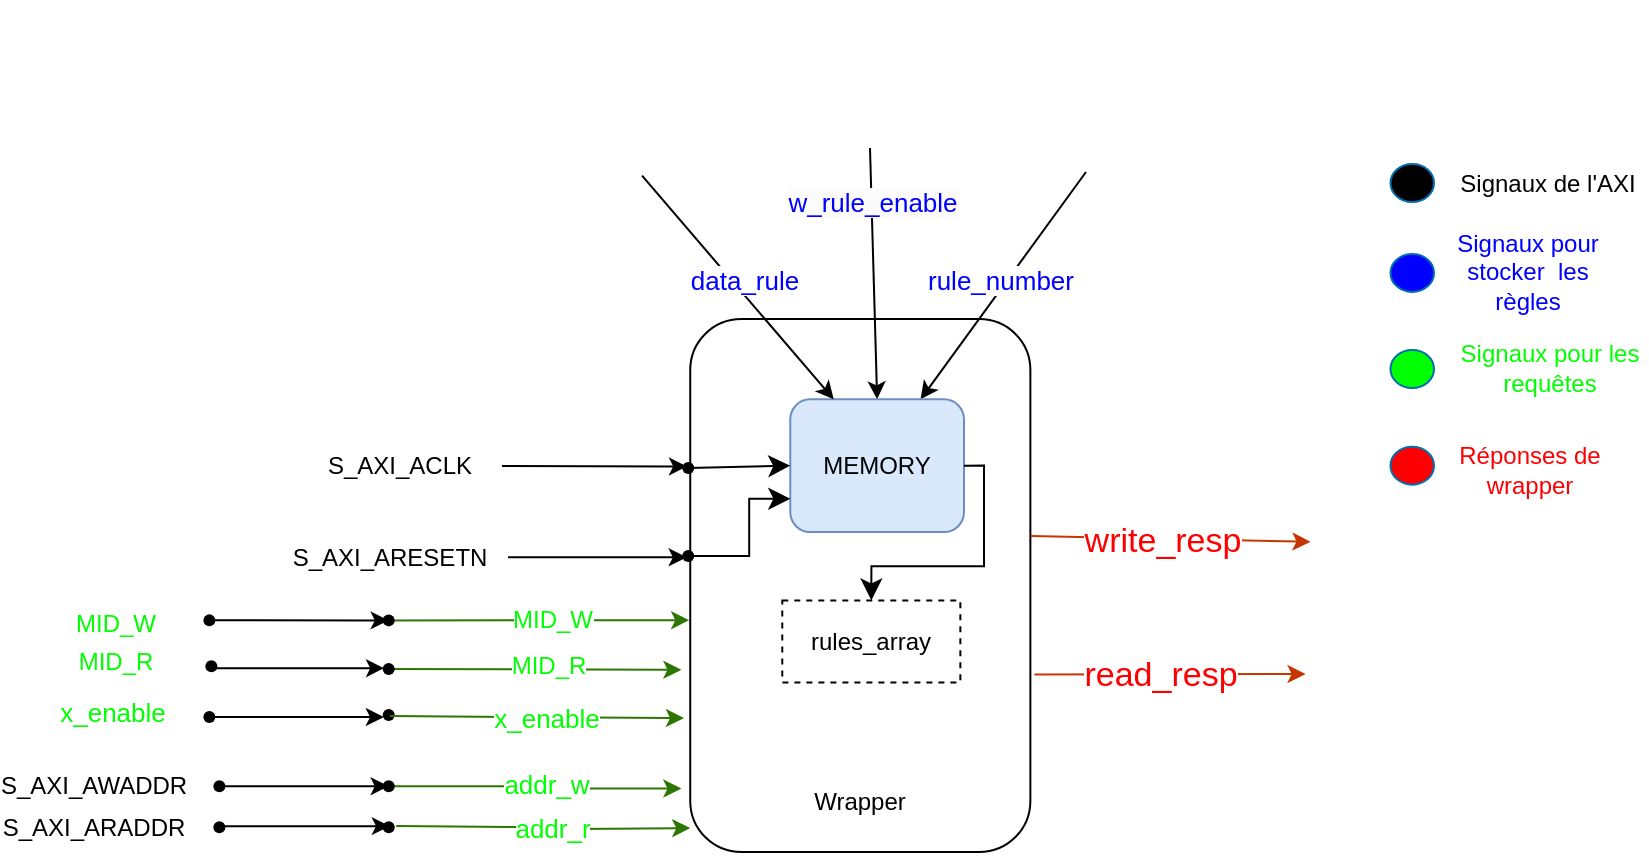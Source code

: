 <mxfile version="24.7.8">
  <diagram name="Page-1" id="2Pi1x47ixHZZRgRrMJnK">
    <mxGraphModel dx="1050" dy="569" grid="1" gridSize="3" guides="1" tooltips="1" connect="1" arrows="1" fold="1" page="1" pageScale="1" pageWidth="1169" pageHeight="827" math="0" shadow="0">
      <root>
        <mxCell id="0" />
        <mxCell id="1" parent="0" />
        <mxCell id="4icqVZU4OuM1tH6_TToa-3" value="&lt;font style=&quot;&quot; color=&quot;#0000ff&quot;&gt;Signaux pour stocker&amp;nbsp; les règles&lt;/font&gt;" style="text;html=1;align=center;verticalAlign=middle;whiteSpace=wrap;rounded=0;container=0;" parent="1" vertex="1">
          <mxGeometry x="947" y="152.44" width="95.81" height="30" as="geometry" />
        </mxCell>
        <mxCell id="4icqVZU4OuM1tH6_TToa-125" value="&lt;font style=&quot;&quot; color=&quot;#00ff00&quot;&gt;Signaux pour les requêtes&lt;/font&gt;" style="text;html=1;align=center;verticalAlign=middle;whiteSpace=wrap;rounded=0;container=0;" parent="1" vertex="1">
          <mxGeometry x="958" y="200.48" width="95.81" height="30" as="geometry" />
        </mxCell>
        <mxCell id="5UKPK0Xkv0rL48564Avm-79" value="&lt;div&gt;&lt;br&gt;&lt;/div&gt;&lt;div&gt;&lt;br&gt;&lt;/div&gt;&lt;div&gt;&lt;br&gt;&lt;/div&gt;&lt;div&gt;&lt;br&gt;&lt;/div&gt;&lt;div&gt;&lt;br&gt;&lt;/div&gt;&lt;div&gt;&lt;br&gt;&lt;/div&gt;&lt;div&gt;&lt;br&gt;&lt;/div&gt;&lt;div&gt;&lt;br&gt;&lt;/div&gt;&lt;div&gt;&lt;br&gt;&lt;/div&gt;&lt;div&gt;&lt;br&gt;&lt;/div&gt;&lt;div&gt;&lt;br&gt;&lt;/div&gt;&lt;div&gt;&lt;br&gt;&lt;/div&gt;&lt;div&gt;&lt;br&gt;&lt;/div&gt;&lt;div&gt;&lt;br&gt;&lt;/div&gt;&lt;div&gt;&lt;br&gt;&lt;/div&gt;Wrapper" style="rounded=1;whiteSpace=wrap;html=1;container=0;" parent="1" vertex="1">
          <mxGeometry x="576.122" y="190.55" width="170.063" height="266.45" as="geometry" />
        </mxCell>
        <mxCell id="5UKPK0Xkv0rL48564Avm-90" value="" style="endArrow=classic;html=1;rounded=0;entryX=-0.003;entryY=0.565;entryDx=0;entryDy=0;fillColor=#60a917;strokeColor=#2D7600;entryPerimeter=0;" parent="1" source="4icqVZU4OuM1tH6_TToa-110" target="5UKPK0Xkv0rL48564Avm-79" edge="1">
          <mxGeometry width="50" height="50" relative="1" as="geometry">
            <mxPoint x="669.39" y="424.595" as="sourcePoint" />
            <mxPoint x="722.314" y="370.165" as="targetPoint" />
          </mxGeometry>
        </mxCell>
        <mxCell id="5UKPK0Xkv0rL48564Avm-97" value="&lt;font style=&quot;font-size: 12px; font-weight: normal;&quot;&gt;MID_W&lt;/font&gt;" style="edgeLabel;html=1;align=center;verticalAlign=middle;resizable=0;points=[];fontStyle=1;fontColor=#00FF00;fontSize=12;container=0;" parent="5UKPK0Xkv0rL48564Avm-90" vertex="1" connectable="0">
          <mxGeometry x="0.543" y="2" relative="1" as="geometry">
            <mxPoint x="-35" y="2" as="offset" />
          </mxGeometry>
        </mxCell>
        <mxCell id="5UKPK0Xkv0rL48564Avm-94" value="" style="endArrow=classic;html=1;rounded=0;entryX=-0.026;entryY=0.881;entryDx=0;entryDy=0;edgeStyle=orthogonalEdgeStyle;fillColor=#60a917;strokeColor=#2D7600;entryPerimeter=0;" parent="1" source="5UKPK0Xkv0rL48564Avm-25" target="5UKPK0Xkv0rL48564Avm-79" edge="1">
          <mxGeometry width="50" height="50" relative="1" as="geometry">
            <mxPoint x="446.529" y="441.937" as="sourcePoint" />
            <mxPoint x="722.314" y="370.165" as="targetPoint" />
          </mxGeometry>
        </mxCell>
        <mxCell id="5UKPK0Xkv0rL48564Avm-95" value="&lt;span style=&quot;font-weight: normal;&quot;&gt;addr_w&lt;/span&gt;" style="edgeLabel;html=1;align=center;verticalAlign=middle;resizable=0;points=[];fontStyle=1;fontColor=#00FF00;fontSize=13;container=0;" parent="5UKPK0Xkv0rL48564Avm-94" vertex="1" connectable="0">
          <mxGeometry x="0.06" y="1" relative="1" as="geometry">
            <mxPoint as="offset" />
          </mxGeometry>
        </mxCell>
        <mxCell id="5UKPK0Xkv0rL48564Avm-102" value="" style="endArrow=classic;html=1;rounded=0;exitX=1;exitY=0.5;exitDx=0;exitDy=0;fillColor=#fa6800;strokeColor=#C73500;entryX=0.993;entryY=0.467;entryDx=0;entryDy=0;entryPerimeter=0;" parent="1" edge="1">
          <mxGeometry width="50" height="50" relative="1" as="geometry">
            <mxPoint x="746.405" y="299.005" as="sourcePoint" />
            <mxPoint x="886.236" y="301.92" as="targetPoint" />
          </mxGeometry>
        </mxCell>
        <mxCell id="5UKPK0Xkv0rL48564Avm-103" value="&lt;span style=&quot;font-weight: normal;&quot;&gt;write_resp&lt;/span&gt;" style="edgeLabel;html=1;align=center;verticalAlign=middle;resizable=0;points=[];fontStyle=1;fontColor=#FF0000;fontSize=17;container=0;" parent="5UKPK0Xkv0rL48564Avm-102" vertex="1" connectable="0">
          <mxGeometry x="-0.074" y="-1" relative="1" as="geometry">
            <mxPoint as="offset" />
          </mxGeometry>
        </mxCell>
        <mxCell id="5UKPK0Xkv0rL48564Avm-63" value="" style="endArrow=classic;html=1;rounded=0;" parent="1" edge="1">
          <mxGeometry width="50" height="50" relative="1" as="geometry">
            <mxPoint x="482" y="264" as="sourcePoint" />
            <mxPoint x="574.524" y="264.223" as="targetPoint" />
          </mxGeometry>
        </mxCell>
        <mxCell id="4icqVZU4OuM1tH6_TToa-2" value="" style="ellipse;whiteSpace=wrap;html=1;fillColor=#0000FF;fontColor=#ffffff;strokeColor=#006EAF;container=0;gradientColor=none;" parent="1" vertex="1">
          <mxGeometry x="926.252" y="157.95" width="21.748" height="18.99" as="geometry" />
        </mxCell>
        <mxCell id="4icqVZU4OuM1tH6_TToa-82" value="&lt;span style=&quot;font-weight: normal;&quot;&gt;MID_R&lt;/span&gt;" style="text;html=1;align=center;verticalAlign=middle;whiteSpace=wrap;rounded=0;fontStyle=1;fontColor=#00FF00;container=0;" parent="1" vertex="1">
          <mxGeometry x="256.586" y="346.084" width="63.509" height="32.658" as="geometry" />
        </mxCell>
        <mxCell id="4icqVZU4OuM1tH6_TToa-83" value="" style="endArrow=classic;html=1;rounded=0;exitDx=0;exitDy=0;exitPerimeter=0;" parent="1" source="4icqVZU4OuM1tH6_TToa-110" edge="1">
          <mxGeometry width="50" height="50" relative="1" as="geometry">
            <mxPoint x="341.906" y="340.68" as="sourcePoint" />
            <mxPoint x="425.937" y="340.68" as="targetPoint" />
          </mxGeometry>
        </mxCell>
        <mxCell id="4icqVZU4OuM1tH6_TToa-84" value="" style="shape=waypoint;sketch=0;fillStyle=solid;size=6;pointerEvents=1;points=[];fillColor=none;resizable=0;rotatable=0;perimeter=centerPerimeter;snapToPoint=1;container=0;" parent="1" vertex="1">
          <mxGeometry x="325.676" y="331.187" width="20" height="20" as="geometry" />
        </mxCell>
        <mxCell id="4icqVZU4OuM1tH6_TToa-86" value="" style="endArrow=classic;html=1;rounded=0;fillColor=#60a917;strokeColor=#2D7600;entryX=-0.026;entryY=0.658;entryDx=0;entryDy=0;entryPerimeter=0;" parent="1" source="4icqVZU4OuM1tH6_TToa-109" target="5UKPK0Xkv0rL48564Avm-79" edge="1">
          <mxGeometry width="50" height="50" relative="1" as="geometry">
            <mxPoint x="425.937" y="544.05" as="sourcePoint" />
            <mxPoint x="696.167" y="381" as="targetPoint" />
          </mxGeometry>
        </mxCell>
        <mxCell id="4icqVZU4OuM1tH6_TToa-87" value="&lt;span style=&quot;font-weight: normal;&quot;&gt;MID_R&lt;/span&gt;" style="edgeLabel;html=1;align=center;verticalAlign=middle;resizable=0;points=[];fontStyle=1;fontColor=#00FF00;fontSize=12;container=0;" parent="4icqVZU4OuM1tH6_TToa-86" vertex="1" connectable="0">
          <mxGeometry x="0.543" y="2" relative="1" as="geometry">
            <mxPoint x="-34" as="offset" />
          </mxGeometry>
        </mxCell>
        <mxCell id="5UKPK0Xkv0rL48564Avm-67" value="&lt;span style=&quot;font-weight: normal;&quot;&gt;S_AXI_ACLK&lt;/span&gt;" style="text;html=1;align=center;verticalAlign=middle;whiteSpace=wrap;rounded=0;fontStyle=1;container=0;" parent="1" vertex="1">
          <mxGeometry x="399.005" y="247.51" width="63.509" height="32.658" as="geometry" />
        </mxCell>
        <mxCell id="5UKPK0Xkv0rL48564Avm-68" value="&lt;span style=&quot;font-weight: normal;&quot;&gt;S_AXI_ARESETN&lt;/span&gt;" style="text;html=1;align=center;verticalAlign=middle;whiteSpace=wrap;rounded=0;fontStyle=1;container=0;" parent="1" vertex="1">
          <mxGeometry x="393.6" y="294.004" width="63.509" height="32.658" as="geometry" />
        </mxCell>
        <mxCell id="5UKPK0Xkv0rL48564Avm-71" value="&lt;span style=&quot;font-weight: normal;&quot;&gt;S_AXI_AWADDR&lt;/span&gt;" style="text;html=1;align=center;verticalAlign=middle;whiteSpace=wrap;rounded=0;fontStyle=1;container=0;fontColor=#000000;" parent="1" vertex="1">
          <mxGeometry x="246" y="407.759" width="63.509" height="32.658" as="geometry" />
        </mxCell>
        <mxCell id="5UKPK0Xkv0rL48564Avm-77" value="&lt;span style=&quot;font-weight: normal;&quot;&gt;MID_W&lt;/span&gt;" style="text;html=1;align=center;verticalAlign=middle;whiteSpace=wrap;rounded=0;fontStyle=1;fontColor=#00FF00;container=0;" parent="1" vertex="1">
          <mxGeometry x="256.584" y="317" width="63.514" height="52" as="geometry" />
        </mxCell>
        <mxCell id="5UKPK0Xkv0rL48564Avm-20" value="" style="shape=waypoint;sketch=0;fillStyle=solid;size=6;pointerEvents=1;points=[];fillColor=none;resizable=0;rotatable=0;perimeter=centerPerimeter;snapToPoint=1;container=0;" parent="1" vertex="1">
          <mxGeometry x="415.356" y="378.546" width="20" height="20" as="geometry" />
        </mxCell>
        <mxCell id="5UKPK0Xkv0rL48564Avm-23" value="" style="endArrow=classic;html=1;rounded=0;" parent="1" edge="1">
          <mxGeometry width="50" height="50" relative="1" as="geometry">
            <mxPoint x="338.261" y="389.546" as="sourcePoint" />
            <mxPoint x="422.939" y="389.546" as="targetPoint" />
          </mxGeometry>
        </mxCell>
        <mxCell id="5UKPK0Xkv0rL48564Avm-22" value="" style="shape=waypoint;sketch=0;fillStyle=solid;size=6;pointerEvents=1;points=[];fillColor=none;resizable=0;rotatable=0;perimeter=centerPerimeter;snapToPoint=1;container=0;" parent="1" vertex="1">
          <mxGeometry x="325.676" y="379.546" width="20" height="20" as="geometry" />
        </mxCell>
        <mxCell id="5UKPK0Xkv0rL48564Avm-25" value="" style="shape=waypoint;sketch=0;fillStyle=solid;size=6;pointerEvents=1;points=[];fillColor=none;resizable=0;rotatable=0;perimeter=centerPerimeter;snapToPoint=1;container=0;" parent="1" vertex="1">
          <mxGeometry x="415.356" y="414.09" width="20" height="20" as="geometry" />
        </mxCell>
        <mxCell id="5UKPK0Xkv0rL48564Avm-28" value="" style="endArrow=classic;html=1;rounded=0;" parent="1" source="5UKPK0Xkv0rL48564Avm-27" target="5UKPK0Xkv0rL48564Avm-25" edge="1">
          <mxGeometry width="50" height="50" relative="1" as="geometry">
            <mxPoint x="722.314" y="599.154" as="sourcePoint" />
            <mxPoint x="383.602" y="424.976" as="targetPoint" />
          </mxGeometry>
        </mxCell>
        <mxCell id="5UKPK0Xkv0rL48564Avm-27" value="" style="shape=waypoint;sketch=0;fillStyle=solid;size=6;pointerEvents=1;points=[];fillColor=none;resizable=0;rotatable=0;perimeter=centerPerimeter;snapToPoint=1;container=0;" parent="1" vertex="1">
          <mxGeometry x="330.678" y="414.09" width="20" height="20" as="geometry" />
        </mxCell>
        <mxCell id="5UKPK0Xkv0rL48564Avm-30" value="" style="shape=waypoint;sketch=0;fillStyle=solid;size=6;pointerEvents=1;points=[];fillColor=none;resizable=0;rotatable=0;perimeter=centerPerimeter;snapToPoint=1;container=0;" parent="1" vertex="1">
          <mxGeometry x="415.356" y="434.635" width="20" height="20" as="geometry" />
        </mxCell>
        <mxCell id="5UKPK0Xkv0rL48564Avm-33" value="" style="endArrow=classic;html=1;rounded=0;" parent="1" edge="1">
          <mxGeometry width="50" height="50" relative="1" as="geometry">
            <mxPoint x="341.262" y="444.065" as="sourcePoint" />
            <mxPoint x="425.94" y="444.065" as="targetPoint" />
          </mxGeometry>
        </mxCell>
        <mxCell id="5UKPK0Xkv0rL48564Avm-32" value="" style="shape=waypoint;sketch=0;fillStyle=solid;size=6;pointerEvents=1;points=[];fillColor=none;resizable=0;rotatable=0;perimeter=centerPerimeter;snapToPoint=1;container=0;" parent="1" vertex="1">
          <mxGeometry x="330.678" y="434.635" width="20" height="20" as="geometry" />
        </mxCell>
        <mxCell id="5UKPK0Xkv0rL48564Avm-43" value="" style="endArrow=classic;html=1;rounded=0;entryX=0.5;entryY=0;entryDx=0;entryDy=0;" parent="1" edge="1" target="tJ9q71QjpeCQgc5nBUuA-1">
          <mxGeometry width="50" height="50" relative="1" as="geometry">
            <mxPoint x="666" y="105" as="sourcePoint" />
            <mxPoint x="640.36" y="75.663" as="targetPoint" />
          </mxGeometry>
        </mxCell>
        <mxCell id="gyKQ24Q-jmimMS2x2QPJ-3" value="&lt;span style=&quot;color: rgb(0, 0, 255); font-size: 13px; text-wrap: wrap; background-color: rgb(251, 251, 251);&quot;&gt;w_rule_enable&lt;/span&gt;" style="edgeLabel;html=1;align=center;verticalAlign=middle;resizable=0;points=[];" vertex="1" connectable="0" parent="5UKPK0Xkv0rL48564Avm-43">
          <mxGeometry x="-0.013" y="-2" relative="1" as="geometry">
            <mxPoint x="1" y="-35" as="offset" />
          </mxGeometry>
        </mxCell>
        <mxCell id="5UKPK0Xkv0rL48564Avm-48" value="" style="endArrow=classic;html=1;rounded=0;" parent="1" edge="1">
          <mxGeometry width="50" height="50" relative="1" as="geometry">
            <mxPoint x="338.361" y="365.107" as="sourcePoint" />
            <mxPoint x="423.039" y="365.107" as="targetPoint" />
          </mxGeometry>
        </mxCell>
        <mxCell id="5UKPK0Xkv0rL48564Avm-47" value="" style="shape=waypoint;sketch=0;fillStyle=solid;size=6;pointerEvents=1;points=[];fillColor=none;resizable=0;rotatable=0;perimeter=centerPerimeter;snapToPoint=1;container=0;" parent="1" vertex="1">
          <mxGeometry x="326.677" y="354.107" width="20" height="20" as="geometry" />
        </mxCell>
        <mxCell id="5UKPK0Xkv0rL48564Avm-72" value="&lt;span style=&quot;font-weight: normal;&quot;&gt;S_AXI_ARADDR&lt;/span&gt;" style="text;html=1;align=center;verticalAlign=middle;whiteSpace=wrap;rounded=0;fontStyle=1;container=0;" parent="1" vertex="1">
          <mxGeometry x="246" y="428.303" width="63.509" height="32.658" as="geometry" />
        </mxCell>
        <mxCell id="4icqVZU4OuM1tH6_TToa-98" value="" style="endArrow=classic;html=1;rounded=0;" parent="1" edge="1">
          <mxGeometry width="50" height="50" relative="1" as="geometry">
            <mxPoint x="485.023" y="309.677" as="sourcePoint" />
            <mxPoint x="574.356" y="309.677" as="targetPoint" />
            <Array as="points" />
          </mxGeometry>
        </mxCell>
        <mxCell id="4icqVZU4OuM1tH6_TToa-100" value="" style="endArrow=classic;html=1;rounded=0;" parent="1" edge="1">
          <mxGeometry width="50" height="50" relative="1" as="geometry">
            <mxPoint x="326.743" y="300.68" as="sourcePoint" />
            <mxPoint x="327.023" y="300.677" as="targetPoint" />
            <Array as="points" />
          </mxGeometry>
        </mxCell>
        <mxCell id="4icqVZU4OuM1tH6_TToa-101" value="" style="endArrow=classic;html=1;rounded=0;" parent="1" edge="1">
          <mxGeometry width="50" height="50" relative="1" as="geometry">
            <mxPoint x="641.353" y="38.82" as="sourcePoint" />
            <mxPoint x="641.363" y="38.817" as="targetPoint" />
          </mxGeometry>
        </mxCell>
        <mxCell id="4icqVZU4OuM1tH6_TToa-106" value="" style="endArrow=classic;html=1;rounded=0;" parent="1" edge="1">
          <mxGeometry width="50" height="50" relative="1" as="geometry">
            <mxPoint x="552.033" y="38.82" as="sourcePoint" />
            <mxPoint x="552.02" y="38.82" as="targetPoint" />
          </mxGeometry>
        </mxCell>
        <mxCell id="4icqVZU4OuM1tH6_TToa-108" value="" style="endArrow=classic;html=1;rounded=0;entryX=0.75;entryY=0;entryDx=0;entryDy=0;" parent="1" target="tJ9q71QjpeCQgc5nBUuA-1" edge="1">
          <mxGeometry width="50" height="50" relative="1" as="geometry">
            <mxPoint x="774" y="117" as="sourcePoint" />
            <mxPoint x="641.353" y="38.82" as="targetPoint" />
          </mxGeometry>
        </mxCell>
        <mxCell id="gyKQ24Q-jmimMS2x2QPJ-2" value="&lt;span style=&quot;color: rgb(0, 0, 255); font-size: 13px;&quot;&gt;rule_number&lt;/span&gt;" style="edgeLabel;html=1;align=center;verticalAlign=middle;resizable=0;points=[];" vertex="1" connectable="0" parent="4icqVZU4OuM1tH6_TToa-108">
          <mxGeometry x="-0.021" y="-3" relative="1" as="geometry">
            <mxPoint as="offset" />
          </mxGeometry>
        </mxCell>
        <mxCell id="4icqVZU4OuM1tH6_TToa-109" value="" style="shape=waypoint;sketch=0;fillStyle=solid;size=6;pointerEvents=1;points=[];fillColor=none;resizable=0;rotatable=0;perimeter=centerPerimeter;snapToPoint=1;container=0;" parent="1" vertex="1">
          <mxGeometry x="415.349" y="355.479" width="20" height="20" as="geometry" />
        </mxCell>
        <mxCell id="4icqVZU4OuM1tH6_TToa-111" value="" style="endArrow=classic;html=1;rounded=0;exitX=0.018;exitY=0.541;exitDx=0;exitDy=0;exitPerimeter=0;" parent="1" source="4icqVZU4OuM1tH6_TToa-84" target="4icqVZU4OuM1tH6_TToa-110" edge="1">
          <mxGeometry width="50" height="50" relative="1" as="geometry">
            <mxPoint x="336.033" y="341" as="sourcePoint" />
            <mxPoint x="425.937" y="340.68" as="targetPoint" />
          </mxGeometry>
        </mxCell>
        <mxCell id="4icqVZU4OuM1tH6_TToa-110" value="" style="shape=waypoint;sketch=0;fillStyle=solid;size=6;pointerEvents=1;points=[];fillColor=none;resizable=0;rotatable=0;perimeter=centerPerimeter;snapToPoint=1;container=0;" parent="1" vertex="1">
          <mxGeometry x="415.349" y="331.189" width="20" height="20" as="geometry" />
        </mxCell>
        <mxCell id="4icqVZU4OuM1tH6_TToa-113" value="" style="endArrow=classic;html=1;rounded=0;fillColor=#60a917;strokeColor=#2D7600;entryX=-0.026;entryY=0.658;entryDx=0;entryDy=0;entryPerimeter=0;" parent="1" edge="1">
          <mxGeometry width="50" height="50" relative="1" as="geometry">
            <mxPoint x="425.937" y="389.05" as="sourcePoint" />
            <mxPoint x="572.991" y="390.05" as="targetPoint" />
          </mxGeometry>
        </mxCell>
        <mxCell id="4icqVZU4OuM1tH6_TToa-117" value="&lt;font style=&quot;font-size: 13px; font-weight: normal;&quot;&gt;x_enable&lt;/font&gt;" style="edgeLabel;html=1;align=center;verticalAlign=middle;resizable=0;points=[];fontColor=#00FF00;fontStyle=1;fontSize=13;container=0;" parent="4icqVZU4OuM1tH6_TToa-113" vertex="1" connectable="0">
          <mxGeometry x="-0.029" relative="1" as="geometry">
            <mxPoint x="6" as="offset" />
          </mxGeometry>
        </mxCell>
        <mxCell id="4icqVZU4OuM1tH6_TToa-119" value="&lt;span style=&quot;font-weight: normal;&quot;&gt;x_enable&lt;/span&gt;" style="edgeLabel;html=1;align=center;verticalAlign=middle;resizable=0;points=[];fontColor=#00FF00;fontStyle=1;fontSize=13;container=0;" parent="4icqVZU4OuM1tH6_TToa-113" vertex="1" connectable="0">
          <mxGeometry x="-0.029" relative="1" as="geometry">
            <mxPoint x="-211" y="-3" as="offset" />
          </mxGeometry>
        </mxCell>
        <mxCell id="4icqVZU4OuM1tH6_TToa-120" value="" style="endArrow=classic;html=1;rounded=0;entryX=-0.026;entryY=0.881;entryDx=0;entryDy=0;edgeStyle=orthogonalEdgeStyle;fillColor=#60a917;strokeColor=#2D7600;entryPerimeter=0;" parent="1" edge="1">
          <mxGeometry width="50" height="50" relative="1" as="geometry">
            <mxPoint x="429.068" y="444.06" as="sourcePoint" />
            <mxPoint x="576.122" y="445.06" as="targetPoint" />
          </mxGeometry>
        </mxCell>
        <mxCell id="4icqVZU4OuM1tH6_TToa-121" value="&lt;span style=&quot;font-weight: normal;&quot;&gt;addr_r&lt;/span&gt;" style="edgeLabel;html=1;align=center;verticalAlign=middle;resizable=0;points=[];fontStyle=1;fontColor=#00FF00;fontSize=13;container=0;" parent="4icqVZU4OuM1tH6_TToa-120" vertex="1" connectable="0">
          <mxGeometry x="0.06" y="1" relative="1" as="geometry">
            <mxPoint as="offset" />
          </mxGeometry>
        </mxCell>
        <mxCell id="4icqVZU4OuM1tH6_TToa-122" value="" style="endArrow=classic;html=1;rounded=0;exitX=1.012;exitY=0.667;exitDx=0;exitDy=0;fillColor=#fa6800;strokeColor=#C73500;entryX=0.995;entryY=0.407;entryDx=0;entryDy=0;entryPerimeter=0;exitPerimeter=0;" parent="1" source="5UKPK0Xkv0rL48564Avm-79" edge="1">
          <mxGeometry width="50" height="50" relative="1" as="geometry">
            <mxPoint x="713.723" y="367" as="sourcePoint" />
            <mxPoint x="883.786" y="368" as="targetPoint" />
          </mxGeometry>
        </mxCell>
        <mxCell id="4icqVZU4OuM1tH6_TToa-123" value="&lt;span style=&quot;font-weight: normal;&quot;&gt;read_resp&lt;/span&gt;" style="edgeLabel;html=1;align=center;verticalAlign=middle;resizable=0;points=[];fontStyle=1;fontColor=#FF0000;fontSize=17;container=0;" parent="4icqVZU4OuM1tH6_TToa-122" vertex="1" connectable="0">
          <mxGeometry x="-0.074" y="-1" relative="1" as="geometry">
            <mxPoint as="offset" />
          </mxGeometry>
        </mxCell>
        <mxCell id="4icqVZU4OuM1tH6_TToa-124" value="" style="ellipse;whiteSpace=wrap;html=1;fillColor=#00FF00;fontColor=#ffffff;strokeColor=#006EAF;container=0;gradientColor=none;" parent="1" vertex="1">
          <mxGeometry x="926.252" y="205.99" width="21.748" height="18.99" as="geometry" />
        </mxCell>
        <mxCell id="tJ9q71QjpeCQgc5nBUuA-1" value="MEMORY" style="rounded=1;whiteSpace=wrap;html=1;fillColor=#dae8fc;strokeColor=#6c8ebf;container=0;" parent="1" vertex="1">
          <mxGeometry x="626.141" y="230.67" width="86.862" height="66.33" as="geometry" />
        </mxCell>
        <mxCell id="tJ9q71QjpeCQgc5nBUuA-7" value="" style="shape=waypoint;sketch=0;fillStyle=solid;size=6;pointerEvents=1;points=[];fillColor=none;resizable=0;rotatable=0;perimeter=centerPerimeter;snapToPoint=1;container=0;" parent="1" vertex="1">
          <mxGeometry x="565.118" y="255" width="20" height="20" as="geometry" />
        </mxCell>
        <mxCell id="tJ9q71QjpeCQgc5nBUuA-8" value="" style="shape=waypoint;sketch=0;fillStyle=solid;size=6;pointerEvents=1;points=[];fillColor=none;resizable=0;rotatable=0;perimeter=centerPerimeter;snapToPoint=1;container=0;" parent="1" vertex="1">
          <mxGeometry x="565.118" y="299" width="20" height="20" as="geometry" />
        </mxCell>
        <mxCell id="tJ9q71QjpeCQgc5nBUuA-14" value="" style="endArrow=classic;html=1;rounded=0;endSize=8;startSize=8;entryX=0;entryY=0.5;entryDx=0;entryDy=0;" parent="1" source="tJ9q71QjpeCQgc5nBUuA-7" target="tJ9q71QjpeCQgc5nBUuA-1" edge="1">
          <mxGeometry width="50" height="50" relative="1" as="geometry">
            <mxPoint x="654.151" y="201" as="sourcePoint" />
            <mxPoint x="666.156" y="241" as="targetPoint" />
          </mxGeometry>
        </mxCell>
        <mxCell id="tJ9q71QjpeCQgc5nBUuA-15" value="" style="endArrow=classic;html=1;rounded=0;endSize=8;startSize=8;entryX=0;entryY=0.75;entryDx=0;entryDy=0;edgeStyle=orthogonalEdgeStyle;" parent="1" source="tJ9q71QjpeCQgc5nBUuA-8" target="tJ9q71QjpeCQgc5nBUuA-1" edge="1">
          <mxGeometry width="50" height="50" relative="1" as="geometry">
            <mxPoint x="585.126" y="275" as="sourcePoint" />
            <mxPoint x="623.14" y="274" as="targetPoint" />
          </mxGeometry>
        </mxCell>
        <mxCell id="tJ9q71QjpeCQgc5nBUuA-50" value="rules_array" style="rounded=0;whiteSpace=wrap;html=1;dashed=1;container=0;" parent="1" vertex="1">
          <mxGeometry x="622.139" y="331.19" width="89.033" height="41" as="geometry" />
        </mxCell>
        <mxCell id="tJ9q71QjpeCQgc5nBUuA-51" value="" style="edgeStyle=orthogonalEdgeStyle;endArrow=classic;html=1;rounded=0;endSize=8;startSize=8;entryX=0.5;entryY=0;entryDx=0;entryDy=0;exitX=1;exitY=0.5;exitDx=0;exitDy=0;" parent="1" source="tJ9q71QjpeCQgc5nBUuA-1" target="tJ9q71QjpeCQgc5nBUuA-50" edge="1">
          <mxGeometry width="50" height="50" relative="1" as="geometry">
            <mxPoint x="578.123" y="233" as="sourcePoint" />
            <mxPoint x="629.142" y="250" as="targetPoint" />
          </mxGeometry>
        </mxCell>
        <mxCell id="5UKPK0Xkv0rL48564Avm-11" value="" style="endArrow=classic;html=1;rounded=0;entryX=0.25;entryY=0;entryDx=0;entryDy=0;" parent="1" target="tJ9q71QjpeCQgc5nBUuA-1" edge="1">
          <mxGeometry width="50" height="50" relative="1" as="geometry">
            <mxPoint x="552.026" y="118.822" as="sourcePoint" />
            <mxPoint x="636" y="147" as="targetPoint" />
          </mxGeometry>
        </mxCell>
        <mxCell id="gyKQ24Q-jmimMS2x2QPJ-4" value="&lt;span style=&quot;color: rgb(0, 0, 255); font-size: 13px;&quot;&gt;data_rule&lt;/span&gt;" style="edgeLabel;html=1;align=center;verticalAlign=middle;resizable=0;points=[];" vertex="1" connectable="0" parent="5UKPK0Xkv0rL48564Avm-11">
          <mxGeometry x="0.052" y="1" relative="1" as="geometry">
            <mxPoint y="-6" as="offset" />
          </mxGeometry>
        </mxCell>
        <mxCell id="gyKQ24Q-jmimMS2x2QPJ-5" value="" style="ellipse;whiteSpace=wrap;html=1;fillColor=#ff0000;fontColor=#ffffff;strokeColor=#006EAF;container=0;gradientColor=none;" vertex="1" parent="1">
          <mxGeometry x="926.252" y="254.34" width="21.748" height="18.99" as="geometry" />
        </mxCell>
        <mxCell id="gyKQ24Q-jmimMS2x2QPJ-6" value="&lt;font color=&quot;#ff0000&quot;&gt;Réponses de wrapper&lt;/font&gt;" style="text;html=1;align=center;verticalAlign=middle;whiteSpace=wrap;rounded=0;container=0;" vertex="1" parent="1">
          <mxGeometry x="948" y="250.84" width="95.81" height="30" as="geometry" />
        </mxCell>
        <mxCell id="gyKQ24Q-jmimMS2x2QPJ-7" value="" style="ellipse;whiteSpace=wrap;html=1;fillColor=#000000;fontColor=#ffffff;strokeColor=#006EAF;container=0;gradientColor=none;" vertex="1" parent="1">
          <mxGeometry x="926.252" y="113" width="21.748" height="18.99" as="geometry" />
        </mxCell>
        <mxCell id="gyKQ24Q-jmimMS2x2QPJ-8" value="Signaux de l&#39;AXI" style="text;html=1;align=center;verticalAlign=middle;whiteSpace=wrap;rounded=0;container=0;" vertex="1" parent="1">
          <mxGeometry x="957" y="108" width="95.81" height="30" as="geometry" />
        </mxCell>
      </root>
    </mxGraphModel>
  </diagram>
</mxfile>
